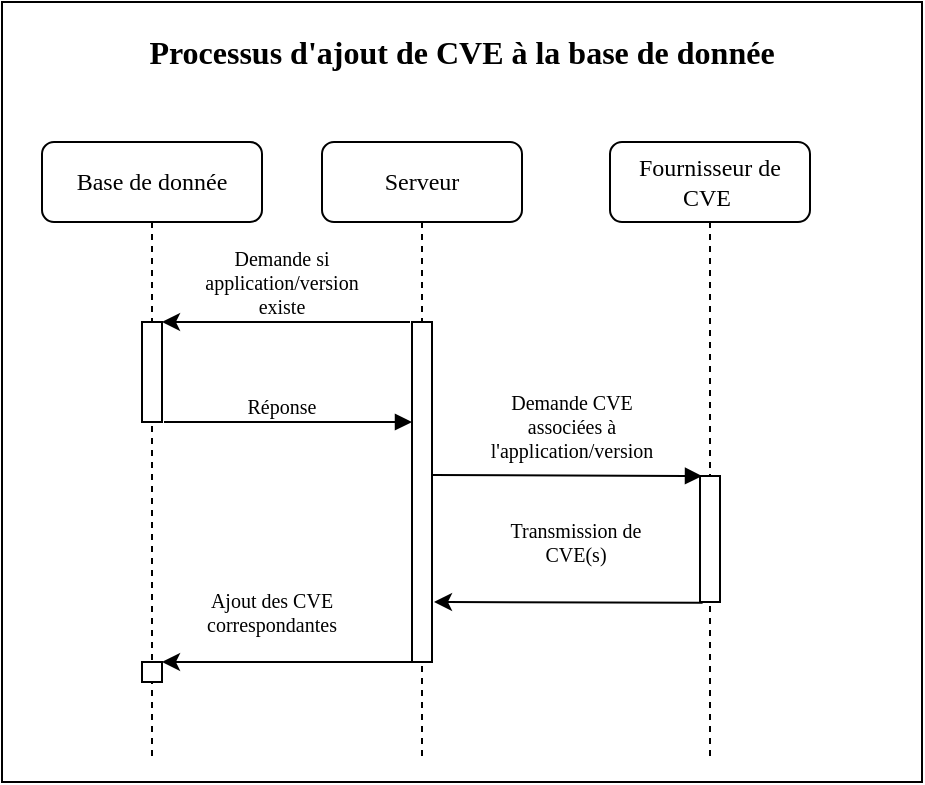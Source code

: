 <mxfile version="15.7.4" type="device"><diagram name="Page-1" id="13e1069c-82ec-6db2-03f1-153e76fe0fe0"><mxGraphModel dx="865" dy="456" grid="1" gridSize="10" guides="1" tooltips="1" connect="1" arrows="1" fold="1" page="1" pageScale="1" pageWidth="1100" pageHeight="850" background="none" math="0" shadow="0"><root><mxCell id="0"/><mxCell id="1" parent="0"/><mxCell id="-X8hbGxyLm3Z3p7bpsTT-22" value="" style="rounded=0;whiteSpace=wrap;html=1;fontSize=10;fillColor=none;fontFamily=Verdana;" vertex="1" parent="1"><mxGeometry x="80" y="10" width="460" height="390" as="geometry"/></mxCell><mxCell id="7baba1c4bc27f4b0-8" value="Base de donnée" style="shape=umlLifeline;perimeter=lifelinePerimeter;whiteSpace=wrap;html=1;container=1;collapsible=0;recursiveResize=0;outlineConnect=0;rounded=1;shadow=0;comic=0;labelBackgroundColor=none;strokeWidth=1;fontFamily=Verdana;fontSize=12;align=center;" parent="1" vertex="1"><mxGeometry x="100" y="80" width="110" height="310" as="geometry"/></mxCell><mxCell id="7baba1c4bc27f4b0-2" value="Serveur" style="shape=umlLifeline;perimeter=lifelinePerimeter;whiteSpace=wrap;html=1;container=1;collapsible=0;recursiveResize=0;outlineConnect=0;rounded=1;shadow=0;comic=0;labelBackgroundColor=none;strokeWidth=1;fontFamily=Verdana;fontSize=12;align=center;" parent="1" vertex="1"><mxGeometry x="240" y="80" width="100" height="310" as="geometry"/></mxCell><mxCell id="7baba1c4bc27f4b0-10" value="" style="html=1;points=[];perimeter=orthogonalPerimeter;rounded=0;shadow=0;comic=0;labelBackgroundColor=none;strokeWidth=1;fontFamily=Verdana;fontSize=12;align=center;" parent="7baba1c4bc27f4b0-2" vertex="1"><mxGeometry x="45" y="90" width="10" height="170" as="geometry"/></mxCell><mxCell id="-X8hbGxyLm3Z3p7bpsTT-14" value="" style="html=1;points=[];perimeter=orthogonalPerimeter;rounded=0;shadow=0;comic=0;labelBackgroundColor=none;strokeWidth=1;fontFamily=Verdana;fontSize=12;align=center;" vertex="1" parent="7baba1c4bc27f4b0-2"><mxGeometry x="-90" y="90" width="10" height="50" as="geometry"/></mxCell><mxCell id="7baba1c4bc27f4b0-3" value="Fournisseur de CVE&amp;nbsp;" style="shape=umlLifeline;perimeter=lifelinePerimeter;whiteSpace=wrap;html=1;container=1;collapsible=0;recursiveResize=0;outlineConnect=0;rounded=1;shadow=0;comic=0;labelBackgroundColor=none;strokeWidth=1;fontFamily=Verdana;fontSize=12;align=center;" parent="1" vertex="1"><mxGeometry x="384" y="80" width="100" height="310" as="geometry"/></mxCell><mxCell id="7baba1c4bc27f4b0-13" value="" style="html=1;points=[];perimeter=orthogonalPerimeter;rounded=0;shadow=0;comic=0;labelBackgroundColor=none;strokeWidth=1;fontFamily=Verdana;fontSize=12;align=center;" parent="7baba1c4bc27f4b0-3" vertex="1"><mxGeometry x="45" y="167" width="10" height="63" as="geometry"/></mxCell><mxCell id="-X8hbGxyLm3Z3p7bpsTT-16" value="" style="endArrow=classic;html=1;rounded=0;fontFamily=Verdana;exitX=0.133;exitY=1.005;exitDx=0;exitDy=0;exitPerimeter=0;" edge="1" parent="7baba1c4bc27f4b0-3" source="7baba1c4bc27f4b0-13"><mxGeometry width="50" height="50" relative="1" as="geometry"><mxPoint x="36" y="230" as="sourcePoint"/><mxPoint x="-88" y="230" as="targetPoint"/></mxGeometry></mxCell><mxCell id="7baba1c4bc27f4b0-14" value="" style="html=1;verticalAlign=bottom;endArrow=block;labelBackgroundColor=none;fontFamily=Verdana;fontSize=12;edgeStyle=elbowEdgeStyle;elbow=vertical;" parent="1" edge="1"><mxGeometry relative="1" as="geometry"><mxPoint x="295" y="246.529" as="sourcePoint"/><mxPoint x="430" y="247" as="targetPoint"/></mxGeometry></mxCell><mxCell id="-X8hbGxyLm3Z3p7bpsTT-2" value="" style="endArrow=classic;html=1;rounded=0;fontFamily=Verdana;" edge="1" parent="1"><mxGeometry width="50" height="50" relative="1" as="geometry"><mxPoint x="284" y="170" as="sourcePoint"/><mxPoint x="160" y="170" as="targetPoint"/></mxGeometry></mxCell><mxCell id="-X8hbGxyLm3Z3p7bpsTT-7" value="&lt;span style=&quot;color: rgba(0, 0, 0, 0); font-size: 0px;&quot;&gt;%3CmxGraphModel%3E%3Croot%3E%3CmxCell%20id%3D%220%22%2F%3E%3CmxCell%20id%3D%221%22%20parent%3D%220%22%2F%3E%3CmxCell%20id%3D%222%22%20value%3D%22%26lt%3Bfont%20style%3D%26quot%3Bfont-size%3A%2010px%26quot%3B%26gt%3BDemande%20si%20application%2Fversion%20existe%26lt%3B%2Ffont%26gt%3B%22%20style%3D%22text%3Bhtml%3D1%3BstrokeColor%3Dnone%3BfillColor%3Dnone%3Balign%3Dcenter%3BverticalAlign%3Dmiddle%3BwhiteSpace%3Dwrap%3Brounded%3D0%3BfontSize%3D8%3B%22%20vertex%3D%221%22%20parent%3D%221%22%3E%3CmxGeometry%20x%3D%22430%22%20y%3D%2210%22%20width%3D%2260%22%20height%3D%2230%22%20as%3D%22geometry%22%2F%3E%3C%2FmxCell%3E%3C%2Froot%3E%3C%2FmxGraphModel%3E&lt;/span&gt;" style="text;html=1;strokeColor=none;fillColor=none;align=center;verticalAlign=middle;whiteSpace=wrap;rounded=0;fontSize=8;fontFamily=Verdana;" vertex="1" parent="1"><mxGeometry x="190" y="140" width="60" height="30" as="geometry"/></mxCell><mxCell id="-X8hbGxyLm3Z3p7bpsTT-8" value="&lt;font style=&quot;font-size: 10px&quot;&gt;Demande si application/version existe&lt;/font&gt;" style="text;html=1;strokeColor=none;fillColor=none;align=center;verticalAlign=middle;whiteSpace=wrap;rounded=0;fontSize=8;fontFamily=Verdana;" vertex="1" parent="1"><mxGeometry x="190" y="135" width="60" height="30" as="geometry"/></mxCell><mxCell id="-X8hbGxyLm3Z3p7bpsTT-9" value="" style="html=1;verticalAlign=bottom;endArrow=block;labelBackgroundColor=none;fontFamily=Verdana;fontSize=12;edgeStyle=elbowEdgeStyle;elbow=vertical;" edge="1" parent="1"><mxGeometry relative="1" as="geometry"><mxPoint x="161" y="220" as="sourcePoint"/><mxPoint x="285" y="220" as="targetPoint"/></mxGeometry></mxCell><mxCell id="-X8hbGxyLm3Z3p7bpsTT-10" value="&lt;font style=&quot;font-size: 10px&quot;&gt;Réponse&lt;/font&gt;" style="text;html=1;strokeColor=none;fillColor=none;align=center;verticalAlign=middle;whiteSpace=wrap;rounded=0;fontSize=8;fontFamily=Verdana;" vertex="1" parent="1"><mxGeometry x="190" y="207" width="60" height="10" as="geometry"/></mxCell><mxCell id="-X8hbGxyLm3Z3p7bpsTT-15" value="&lt;span style=&quot;font-size: 10px&quot;&gt;Demande CVE associées à l'application/version&lt;/span&gt;" style="text;html=1;strokeColor=none;fillColor=none;align=center;verticalAlign=middle;whiteSpace=wrap;rounded=0;fontSize=8;fontFamily=Verdana;" vertex="1" parent="1"><mxGeometry x="330" y="207" width="70" height="30" as="geometry"/></mxCell><mxCell id="-X8hbGxyLm3Z3p7bpsTT-17" value="&lt;span style=&quot;font-size: 10px&quot;&gt;Transmission de CVE(s)&lt;/span&gt;" style="text;html=1;strokeColor=none;fillColor=none;align=center;verticalAlign=middle;whiteSpace=wrap;rounded=0;fontSize=8;fontFamily=Verdana;" vertex="1" parent="1"><mxGeometry x="332" y="265" width="70" height="30" as="geometry"/></mxCell><mxCell id="-X8hbGxyLm3Z3p7bpsTT-18" value="" style="endArrow=classic;html=1;rounded=0;fontFamily=Verdana;" edge="1" parent="1"><mxGeometry width="50" height="50" relative="1" as="geometry"><mxPoint x="285" y="340" as="sourcePoint"/><mxPoint x="160" y="340" as="targetPoint"/></mxGeometry></mxCell><mxCell id="-X8hbGxyLm3Z3p7bpsTT-20" value="" style="html=1;points=[];perimeter=orthogonalPerimeter;rounded=0;shadow=0;comic=0;labelBackgroundColor=none;strokeWidth=1;fontFamily=Verdana;fontSize=12;align=center;" vertex="1" parent="1"><mxGeometry x="150" y="340" width="10" height="10" as="geometry"/></mxCell><mxCell id="-X8hbGxyLm3Z3p7bpsTT-21" value="&lt;span style=&quot;font-size: 10px&quot;&gt;Ajout des CVE correspondantes&lt;/span&gt;" style="text;html=1;strokeColor=none;fillColor=none;align=center;verticalAlign=middle;whiteSpace=wrap;rounded=0;fontSize=8;fontFamily=Verdana;" vertex="1" parent="1"><mxGeometry x="180" y="300" width="70" height="30" as="geometry"/></mxCell><mxCell id="-X8hbGxyLm3Z3p7bpsTT-23" value="&lt;font style=&quot;font-size: 16px;&quot;&gt;Processus d'ajout de CVE à la base de donnée&lt;/font&gt;" style="text;html=1;strokeColor=none;fillColor=none;align=center;verticalAlign=middle;whiteSpace=wrap;rounded=0;fontSize=16;fontFamily=Verdana;fontStyle=1" vertex="1" parent="1"><mxGeometry x="80" y="10" width="460" height="50" as="geometry"/></mxCell></root></mxGraphModel></diagram></mxfile>